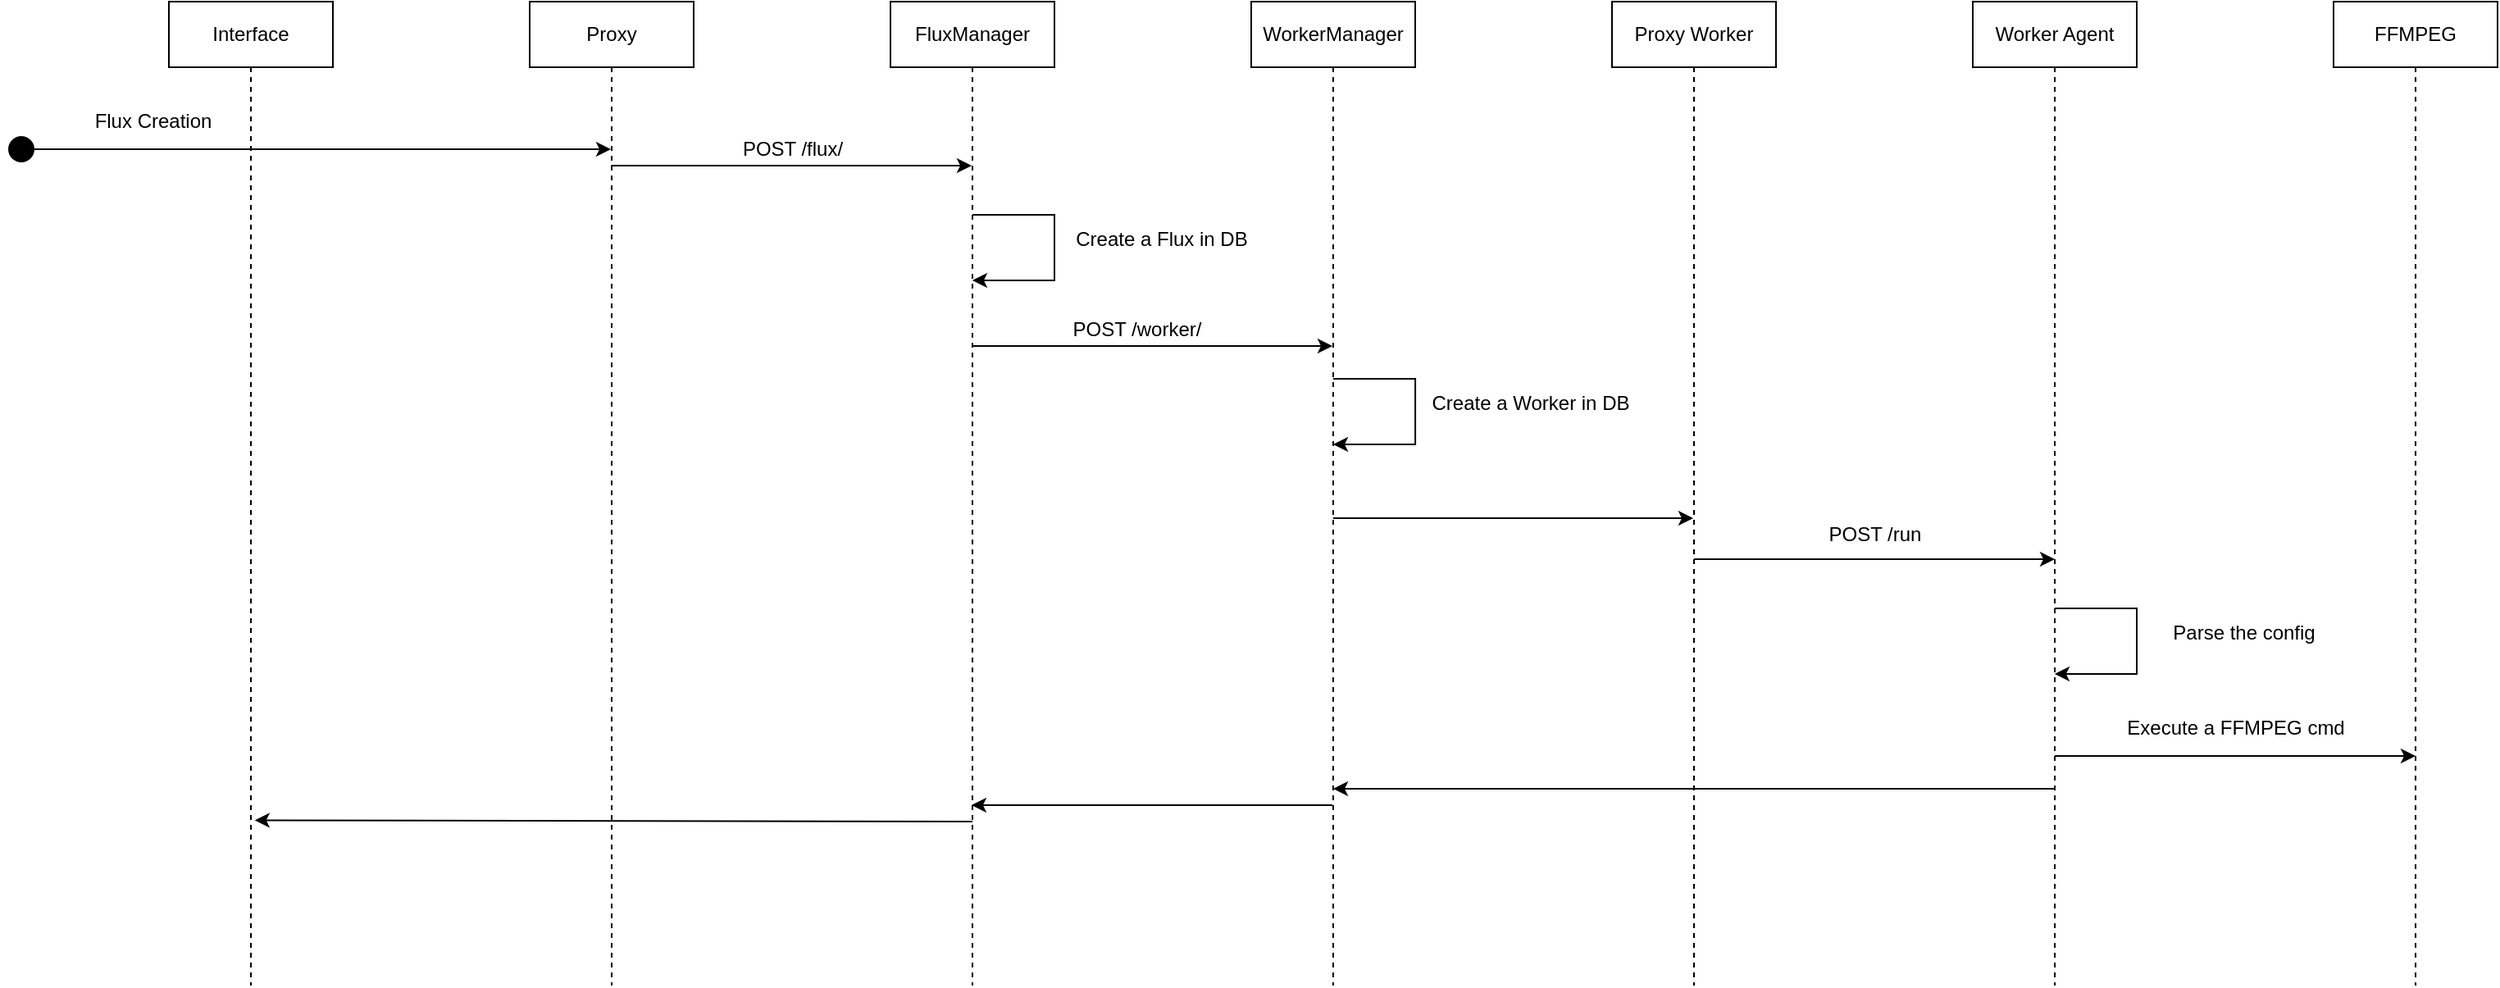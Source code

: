 <mxfile version="25.0.3">
  <diagram name="Page-1" id="2YBvvXClWsGukQMizWep">
    <mxGraphModel dx="2759" dy="949" grid="1" gridSize="10" guides="1" tooltips="1" connect="1" arrows="1" fold="1" page="1" pageScale="1" pageWidth="850" pageHeight="1100" math="0" shadow="0">
      <root>
        <mxCell id="0" />
        <mxCell id="1" parent="0" />
        <mxCell id="aM9ryv3xv72pqoxQDRHE-1" value="Interface" style="shape=umlLifeline;perimeter=lifelinePerimeter;whiteSpace=wrap;html=1;container=0;dropTarget=0;collapsible=0;recursiveResize=0;outlineConnect=0;portConstraint=eastwest;newEdgeStyle={&quot;edgeStyle&quot;:&quot;elbowEdgeStyle&quot;,&quot;elbow&quot;:&quot;vertical&quot;,&quot;curved&quot;:0,&quot;rounded&quot;:0};" parent="1" vertex="1">
          <mxGeometry x="60" y="40" width="100" height="600" as="geometry" />
        </mxCell>
        <mxCell id="aGoWqj74-usTNh-BuVym-15" style="edgeStyle=elbowEdgeStyle;rounded=0;orthogonalLoop=1;jettySize=auto;html=1;elbow=vertical;curved=0;" edge="1" parent="1">
          <mxGeometry relative="1" as="geometry">
            <mxPoint x="329.731" y="139.998" as="sourcePoint" />
            <mxPoint x="549.5" y="139.998" as="targetPoint" />
          </mxGeometry>
        </mxCell>
        <mxCell id="aGoWqj74-usTNh-BuVym-2" value="Proxy" style="shape=umlLifeline;perimeter=lifelinePerimeter;whiteSpace=wrap;html=1;container=0;dropTarget=0;collapsible=0;recursiveResize=0;outlineConnect=0;portConstraint=eastwest;newEdgeStyle={&quot;edgeStyle&quot;:&quot;elbowEdgeStyle&quot;,&quot;elbow&quot;:&quot;vertical&quot;,&quot;curved&quot;:0,&quot;rounded&quot;:0};" vertex="1" parent="1">
          <mxGeometry x="280" y="40" width="100" height="600" as="geometry" />
        </mxCell>
        <mxCell id="aGoWqj74-usTNh-BuVym-3" value="FluxManager" style="shape=umlLifeline;perimeter=lifelinePerimeter;whiteSpace=wrap;html=1;container=0;dropTarget=0;collapsible=0;recursiveResize=0;outlineConnect=0;portConstraint=eastwest;newEdgeStyle={&quot;edgeStyle&quot;:&quot;elbowEdgeStyle&quot;,&quot;elbow&quot;:&quot;vertical&quot;,&quot;curved&quot;:0,&quot;rounded&quot;:0};" vertex="1" parent="1">
          <mxGeometry x="500" y="40" width="100" height="600" as="geometry" />
        </mxCell>
        <mxCell id="aGoWqj74-usTNh-BuVym-4" value="WorkerManager" style="shape=umlLifeline;perimeter=lifelinePerimeter;whiteSpace=wrap;html=1;container=0;dropTarget=0;collapsible=0;recursiveResize=0;outlineConnect=0;portConstraint=eastwest;newEdgeStyle={&quot;edgeStyle&quot;:&quot;elbowEdgeStyle&quot;,&quot;elbow&quot;:&quot;vertical&quot;,&quot;curved&quot;:0,&quot;rounded&quot;:0};" vertex="1" parent="1">
          <mxGeometry x="720" y="40" width="100" height="600" as="geometry" />
        </mxCell>
        <mxCell id="aGoWqj74-usTNh-BuVym-11" style="edgeStyle=orthogonalEdgeStyle;rounded=0;orthogonalLoop=1;jettySize=auto;html=1;" edge="1" parent="1">
          <mxGeometry relative="1" as="geometry">
            <mxPoint x="-30" y="130" as="sourcePoint" />
            <mxPoint x="329.5" y="130" as="targetPoint" />
            <Array as="points">
              <mxPoint x="-30" y="130" />
            </Array>
          </mxGeometry>
        </mxCell>
        <mxCell id="aGoWqj74-usTNh-BuVym-16" value="" style="shape=waypoint;sketch=0;fillStyle=solid;size=6;pointerEvents=1;points=[];fillColor=none;resizable=0;rotatable=0;perimeter=centerPerimeter;snapToPoint=1;strokeWidth=6;" vertex="1" parent="1">
          <mxGeometry x="-40" y="120" width="20" height="20" as="geometry" />
        </mxCell>
        <mxCell id="aGoWqj74-usTNh-BuVym-18" value="Flux Creation" style="text;html=1;align=center;verticalAlign=middle;resizable=0;points=[];autosize=1;strokeColor=none;fillColor=none;" vertex="1" parent="1">
          <mxGeometry x="5" y="98" width="90" height="30" as="geometry" />
        </mxCell>
        <mxCell id="aGoWqj74-usTNh-BuVym-19" value="POST /flux/" style="text;html=1;align=center;verticalAlign=middle;resizable=0;points=[];autosize=1;strokeColor=none;fillColor=none;" vertex="1" parent="1">
          <mxGeometry x="400" y="115" width="80" height="30" as="geometry" />
        </mxCell>
        <mxCell id="aGoWqj74-usTNh-BuVym-28" value="" style="endArrow=classic;html=1;rounded=0;" edge="1" parent="1">
          <mxGeometry width="50" height="50" relative="1" as="geometry">
            <mxPoint x="549.959" y="250" as="sourcePoint" />
            <mxPoint x="769.5" y="250" as="targetPoint" />
          </mxGeometry>
        </mxCell>
        <mxCell id="aGoWqj74-usTNh-BuVym-29" value="" style="endArrow=classic;html=1;rounded=0;" edge="1" parent="1">
          <mxGeometry width="50" height="50" relative="1" as="geometry">
            <mxPoint x="549.959" y="170" as="sourcePoint" />
            <mxPoint x="549.959" y="210" as="targetPoint" />
            <Array as="points">
              <mxPoint x="600" y="170" />
              <mxPoint x="600" y="210" />
            </Array>
          </mxGeometry>
        </mxCell>
        <mxCell id="aGoWqj74-usTNh-BuVym-30" value="Create a Flux in DB" style="text;html=1;align=center;verticalAlign=middle;resizable=0;points=[];autosize=1;strokeColor=none;fillColor=none;" vertex="1" parent="1">
          <mxGeometry x="600" y="170" width="130" height="30" as="geometry" />
        </mxCell>
        <mxCell id="aGoWqj74-usTNh-BuVym-31" value="POST /worker/" style="text;html=1;align=center;verticalAlign=middle;resizable=0;points=[];autosize=1;strokeColor=none;fillColor=none;" vertex="1" parent="1">
          <mxGeometry x="600" y="225" width="100" height="30" as="geometry" />
        </mxCell>
        <mxCell id="aGoWqj74-usTNh-BuVym-32" value="" style="endArrow=classic;html=1;rounded=0;" edge="1" parent="1">
          <mxGeometry width="50" height="50" relative="1" as="geometry">
            <mxPoint x="769.999" y="270" as="sourcePoint" />
            <mxPoint x="769.999" y="310" as="targetPoint" />
            <Array as="points">
              <mxPoint x="820.04" y="270" />
              <mxPoint x="820.04" y="310" />
            </Array>
          </mxGeometry>
        </mxCell>
        <mxCell id="aGoWqj74-usTNh-BuVym-33" value="Create a Worker in DB" style="text;html=1;align=center;verticalAlign=middle;resizable=0;points=[];autosize=1;strokeColor=none;fillColor=none;" vertex="1" parent="1">
          <mxGeometry x="820" y="270" width="140" height="30" as="geometry" />
        </mxCell>
        <mxCell id="aGoWqj74-usTNh-BuVym-36" value="" style="endArrow=classic;html=1;rounded=0;" edge="1" parent="1" target="aGoWqj74-usTNh-BuVym-38">
          <mxGeometry width="50" height="50" relative="1" as="geometry">
            <mxPoint x="769.999" y="355" as="sourcePoint" />
            <mxPoint x="989.54" y="355" as="targetPoint" />
          </mxGeometry>
        </mxCell>
        <mxCell id="aGoWqj74-usTNh-BuVym-37" value="POST /run" style="text;html=1;align=center;verticalAlign=middle;resizable=0;points=[];autosize=1;strokeColor=none;fillColor=none;" vertex="1" parent="1">
          <mxGeometry x="1060" y="350" width="80" height="30" as="geometry" />
        </mxCell>
        <mxCell id="aGoWqj74-usTNh-BuVym-38" value="Proxy Worker" style="shape=umlLifeline;perimeter=lifelinePerimeter;whiteSpace=wrap;html=1;container=0;dropTarget=0;collapsible=0;recursiveResize=0;outlineConnect=0;portConstraint=eastwest;newEdgeStyle={&quot;edgeStyle&quot;:&quot;elbowEdgeStyle&quot;,&quot;elbow&quot;:&quot;vertical&quot;,&quot;curved&quot;:0,&quot;rounded&quot;:0};" vertex="1" parent="1">
          <mxGeometry x="940" y="40" width="100" height="600" as="geometry" />
        </mxCell>
        <mxCell id="aGoWqj74-usTNh-BuVym-39" value="Worker Agent" style="shape=umlLifeline;perimeter=lifelinePerimeter;whiteSpace=wrap;html=1;container=0;dropTarget=0;collapsible=0;recursiveResize=0;outlineConnect=0;portConstraint=eastwest;newEdgeStyle={&quot;edgeStyle&quot;:&quot;elbowEdgeStyle&quot;,&quot;elbow&quot;:&quot;vertical&quot;,&quot;curved&quot;:0,&quot;rounded&quot;:0};" vertex="1" parent="1">
          <mxGeometry x="1160" y="40" width="100" height="600" as="geometry" />
        </mxCell>
        <mxCell id="aGoWqj74-usTNh-BuVym-40" value="FFMPEG" style="shape=umlLifeline;perimeter=lifelinePerimeter;whiteSpace=wrap;html=1;container=0;dropTarget=0;collapsible=0;recursiveResize=0;outlineConnect=0;portConstraint=eastwest;newEdgeStyle={&quot;edgeStyle&quot;:&quot;elbowEdgeStyle&quot;,&quot;elbow&quot;:&quot;vertical&quot;,&quot;curved&quot;:0,&quot;rounded&quot;:0};" vertex="1" parent="1">
          <mxGeometry x="1380" y="40" width="100" height="600" as="geometry" />
        </mxCell>
        <mxCell id="aGoWqj74-usTNh-BuVym-42" value="" style="endArrow=classic;html=1;rounded=0;" edge="1" parent="1">
          <mxGeometry width="50" height="50" relative="1" as="geometry">
            <mxPoint x="989.999" y="380" as="sourcePoint" />
            <mxPoint x="1210" y="380" as="targetPoint" />
          </mxGeometry>
        </mxCell>
        <mxCell id="aGoWqj74-usTNh-BuVym-43" value="" style="endArrow=classic;html=1;rounded=0;" edge="1" parent="1">
          <mxGeometry width="50" height="50" relative="1" as="geometry">
            <mxPoint x="1209.959" y="410" as="sourcePoint" />
            <mxPoint x="1209.959" y="450" as="targetPoint" />
            <Array as="points">
              <mxPoint x="1260" y="410" />
              <mxPoint x="1260" y="450" />
            </Array>
          </mxGeometry>
        </mxCell>
        <mxCell id="aGoWqj74-usTNh-BuVym-44" value="Parse the config" style="text;html=1;align=center;verticalAlign=middle;resizable=0;points=[];autosize=1;strokeColor=none;fillColor=none;" vertex="1" parent="1">
          <mxGeometry x="1270" y="410" width="110" height="30" as="geometry" />
        </mxCell>
        <mxCell id="aGoWqj74-usTNh-BuVym-45" value="" style="endArrow=classic;html=1;rounded=0;" edge="1" parent="1">
          <mxGeometry width="50" height="50" relative="1" as="geometry">
            <mxPoint x="1209.999" y="500" as="sourcePoint" />
            <mxPoint x="1430" y="500" as="targetPoint" />
          </mxGeometry>
        </mxCell>
        <mxCell id="aGoWqj74-usTNh-BuVym-46" value="Execute a FFMPEG cmd" style="text;html=1;align=center;verticalAlign=middle;resizable=0;points=[];autosize=1;strokeColor=none;fillColor=none;" vertex="1" parent="1">
          <mxGeometry x="1240" y="468" width="160" height="30" as="geometry" />
        </mxCell>
        <mxCell id="aGoWqj74-usTNh-BuVym-47" value="" style="endArrow=classic;html=1;rounded=0;" edge="1" parent="1" target="aGoWqj74-usTNh-BuVym-4">
          <mxGeometry width="50" height="50" relative="1" as="geometry">
            <mxPoint x="1210.03" y="520" as="sourcePoint" />
            <mxPoint x="989.977" y="520" as="targetPoint" />
          </mxGeometry>
        </mxCell>
        <mxCell id="aGoWqj74-usTNh-BuVym-49" value="" style="endArrow=classic;html=1;rounded=0;" edge="1" parent="1">
          <mxGeometry width="50" height="50" relative="1" as="geometry">
            <mxPoint x="769.5" y="530" as="sourcePoint" />
            <mxPoint x="549.447" y="530" as="targetPoint" />
          </mxGeometry>
        </mxCell>
        <mxCell id="aGoWqj74-usTNh-BuVym-50" value="" style="endArrow=classic;html=1;rounded=0;entryX=0.524;entryY=0.832;entryDx=0;entryDy=0;entryPerimeter=0;" edge="1" parent="1" target="aM9ryv3xv72pqoxQDRHE-1">
          <mxGeometry width="50" height="50" relative="1" as="geometry">
            <mxPoint x="550.03" y="540" as="sourcePoint" />
            <mxPoint x="329.977" y="540" as="targetPoint" />
          </mxGeometry>
        </mxCell>
      </root>
    </mxGraphModel>
  </diagram>
</mxfile>

